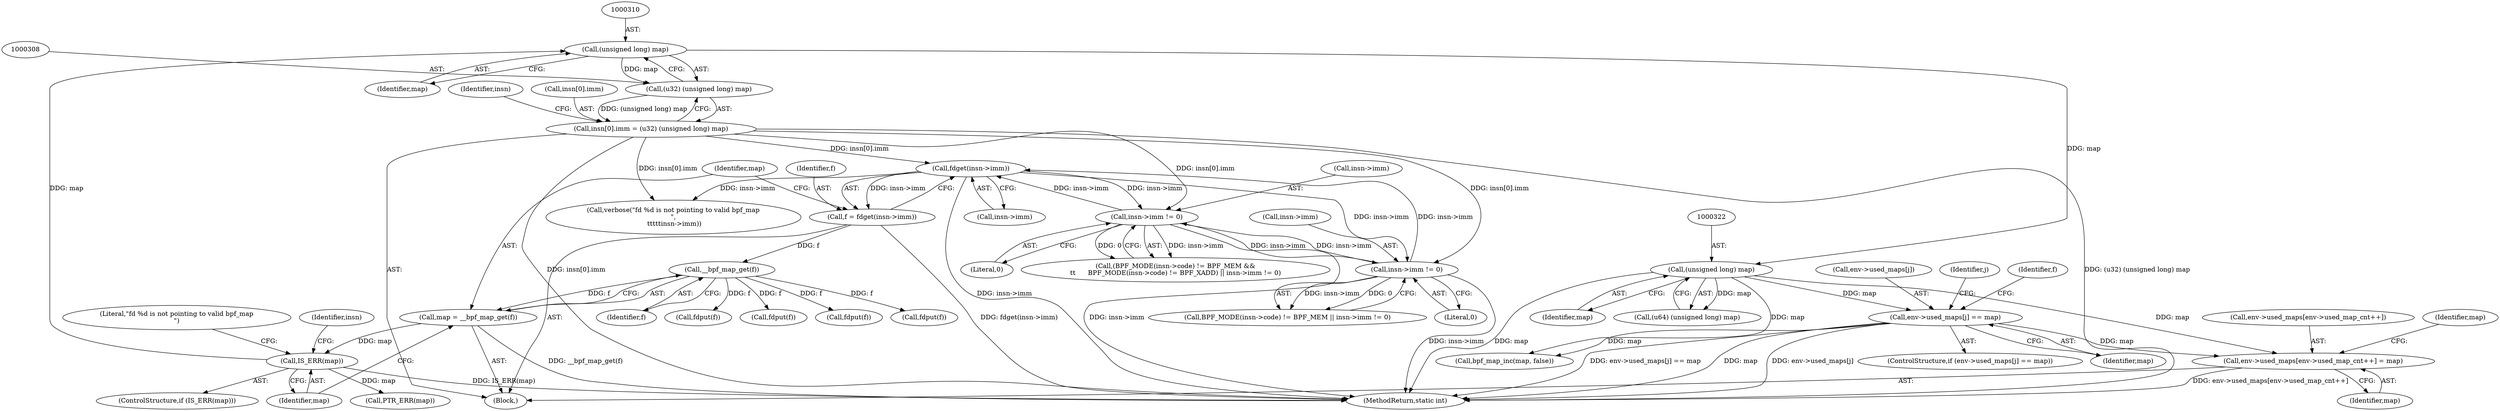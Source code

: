 digraph "0_linux_8358b02bf67d3a5d8a825070e1aa73f25fb2e4c7@array" {
"1000360" [label="(Call,env->used_maps[env->used_map_cnt++] = map)"];
"1000337" [label="(Call,env->used_maps[j] == map)"];
"1000321" [label="(Call,(unsigned long) map)"];
"1000309" [label="(Call,(unsigned long) map)"];
"1000288" [label="(Call,IS_ERR(map))"];
"1000283" [label="(Call,map = __bpf_map_get(f))"];
"1000285" [label="(Call,__bpf_map_get(f))"];
"1000277" [label="(Call,f = fdget(insn->imm))"];
"1000279" [label="(Call,fdget(insn->imm))"];
"1000188" [label="(Call,insn->imm != 0)"];
"1000301" [label="(Call,insn[0].imm = (u32) (unsigned long) map)"];
"1000307" [label="(Call,(u32) (unsigned long) map)"];
"1000155" [label="(Call,insn->imm != 0)"];
"1000337" [label="(Call,env->used_maps[j] == map)"];
"1000369" [label="(Identifier,map)"];
"1000336" [label="(ControlStructure,if (env->used_maps[j] == map))"];
"1000321" [label="(Call,(unsigned long) map)"];
"1000296" [label="(Call,fdput(f))"];
"1000373" [label="(Call,fdput(f))"];
"1000283" [label="(Call,map = __bpf_map_get(f))"];
"1000323" [label="(Identifier,map)"];
"1000315" [label="(Identifier,insn)"];
"1000156" [label="(Call,insn->imm)"];
"1000155" [label="(Call,insn->imm != 0)"];
"1000319" [label="(Call,(u64) (unsigned long) map)"];
"1000346" [label="(Identifier,f)"];
"1000284" [label="(Identifier,map)"];
"1000301" [label="(Call,insn[0].imm = (u32) (unsigned long) map)"];
"1000192" [label="(Literal,0)"];
"1000370" [label="(Call,bpf_map_inc(map, false))"];
"1000311" [label="(Identifier,map)"];
"1000174" [label="(Call,(BPF_MODE(insn->code) != BPF_MEM &&\n\t\t      BPF_MODE(insn->code) != BPF_XADD) || insn->imm != 0)"];
"1000355" [label="(Call,fdput(f))"];
"1000280" [label="(Call,insn->imm)"];
"1000382" [label="(MethodReturn,static int)"];
"1000309" [label="(Call,(unsigned long) map)"];
"1000211" [label="(Block,)"];
"1000287" [label="(ControlStructure,if (IS_ERR(map)))"];
"1000371" [label="(Identifier,map)"];
"1000189" [label="(Call,insn->imm)"];
"1000292" [label="(Literal,\"fd %d is not pointing to valid bpf_map\n\")"];
"1000345" [label="(Call,fdput(f))"];
"1000304" [label="(Identifier,insn)"];
"1000360" [label="(Call,env->used_maps[env->used_map_cnt++] = map)"];
"1000307" [label="(Call,(u32) (unsigned long) map)"];
"1000285" [label="(Call,__bpf_map_get(f))"];
"1000148" [label="(Call,BPF_MODE(insn->code) != BPF_MEM || insn->imm != 0)"];
"1000288" [label="(Call,IS_ERR(map))"];
"1000289" [label="(Identifier,map)"];
"1000286" [label="(Identifier,f)"];
"1000278" [label="(Identifier,f)"];
"1000188" [label="(Call,insn->imm != 0)"];
"1000277" [label="(Call,f = fdget(insn->imm))"];
"1000279" [label="(Call,fdget(insn->imm))"];
"1000159" [label="(Literal,0)"];
"1000343" [label="(Identifier,map)"];
"1000338" [label="(Call,env->used_maps[j])"];
"1000335" [label="(Identifier,j)"];
"1000299" [label="(Call,PTR_ERR(map))"];
"1000302" [label="(Call,insn[0].imm)"];
"1000361" [label="(Call,env->used_maps[env->used_map_cnt++])"];
"1000291" [label="(Call,verbose(\"fd %d is not pointing to valid bpf_map\n\",\n \t\t\t\t\tinsn->imm))"];
"1000360" -> "1000211"  [label="AST: "];
"1000360" -> "1000369"  [label="CFG: "];
"1000361" -> "1000360"  [label="AST: "];
"1000369" -> "1000360"  [label="AST: "];
"1000371" -> "1000360"  [label="CFG: "];
"1000360" -> "1000382"  [label="DDG: env->used_maps[env->used_map_cnt++]"];
"1000337" -> "1000360"  [label="DDG: map"];
"1000321" -> "1000360"  [label="DDG: map"];
"1000337" -> "1000336"  [label="AST: "];
"1000337" -> "1000343"  [label="CFG: "];
"1000338" -> "1000337"  [label="AST: "];
"1000343" -> "1000337"  [label="AST: "];
"1000346" -> "1000337"  [label="CFG: "];
"1000335" -> "1000337"  [label="CFG: "];
"1000337" -> "1000382"  [label="DDG: map"];
"1000337" -> "1000382"  [label="DDG: env->used_maps[j]"];
"1000337" -> "1000382"  [label="DDG: env->used_maps[j] == map"];
"1000321" -> "1000337"  [label="DDG: map"];
"1000337" -> "1000370"  [label="DDG: map"];
"1000321" -> "1000319"  [label="AST: "];
"1000321" -> "1000323"  [label="CFG: "];
"1000322" -> "1000321"  [label="AST: "];
"1000323" -> "1000321"  [label="AST: "];
"1000319" -> "1000321"  [label="CFG: "];
"1000321" -> "1000382"  [label="DDG: map"];
"1000321" -> "1000319"  [label="DDG: map"];
"1000309" -> "1000321"  [label="DDG: map"];
"1000321" -> "1000370"  [label="DDG: map"];
"1000309" -> "1000307"  [label="AST: "];
"1000309" -> "1000311"  [label="CFG: "];
"1000310" -> "1000309"  [label="AST: "];
"1000311" -> "1000309"  [label="AST: "];
"1000307" -> "1000309"  [label="CFG: "];
"1000309" -> "1000307"  [label="DDG: map"];
"1000288" -> "1000309"  [label="DDG: map"];
"1000288" -> "1000287"  [label="AST: "];
"1000288" -> "1000289"  [label="CFG: "];
"1000289" -> "1000288"  [label="AST: "];
"1000292" -> "1000288"  [label="CFG: "];
"1000304" -> "1000288"  [label="CFG: "];
"1000288" -> "1000382"  [label="DDG: IS_ERR(map)"];
"1000283" -> "1000288"  [label="DDG: map"];
"1000288" -> "1000299"  [label="DDG: map"];
"1000283" -> "1000211"  [label="AST: "];
"1000283" -> "1000285"  [label="CFG: "];
"1000284" -> "1000283"  [label="AST: "];
"1000285" -> "1000283"  [label="AST: "];
"1000289" -> "1000283"  [label="CFG: "];
"1000283" -> "1000382"  [label="DDG: __bpf_map_get(f)"];
"1000285" -> "1000283"  [label="DDG: f"];
"1000285" -> "1000286"  [label="CFG: "];
"1000286" -> "1000285"  [label="AST: "];
"1000277" -> "1000285"  [label="DDG: f"];
"1000285" -> "1000296"  [label="DDG: f"];
"1000285" -> "1000345"  [label="DDG: f"];
"1000285" -> "1000355"  [label="DDG: f"];
"1000285" -> "1000373"  [label="DDG: f"];
"1000277" -> "1000211"  [label="AST: "];
"1000277" -> "1000279"  [label="CFG: "];
"1000278" -> "1000277"  [label="AST: "];
"1000279" -> "1000277"  [label="AST: "];
"1000284" -> "1000277"  [label="CFG: "];
"1000277" -> "1000382"  [label="DDG: fdget(insn->imm)"];
"1000279" -> "1000277"  [label="DDG: insn->imm"];
"1000279" -> "1000280"  [label="CFG: "];
"1000280" -> "1000279"  [label="AST: "];
"1000279" -> "1000382"  [label="DDG: insn->imm"];
"1000279" -> "1000155"  [label="DDG: insn->imm"];
"1000279" -> "1000188"  [label="DDG: insn->imm"];
"1000188" -> "1000279"  [label="DDG: insn->imm"];
"1000301" -> "1000279"  [label="DDG: insn[0].imm"];
"1000155" -> "1000279"  [label="DDG: insn->imm"];
"1000279" -> "1000291"  [label="DDG: insn->imm"];
"1000188" -> "1000174"  [label="AST: "];
"1000188" -> "1000192"  [label="CFG: "];
"1000189" -> "1000188"  [label="AST: "];
"1000192" -> "1000188"  [label="AST: "];
"1000174" -> "1000188"  [label="CFG: "];
"1000188" -> "1000382"  [label="DDG: insn->imm"];
"1000188" -> "1000155"  [label="DDG: insn->imm"];
"1000188" -> "1000174"  [label="DDG: insn->imm"];
"1000188" -> "1000174"  [label="DDG: 0"];
"1000301" -> "1000188"  [label="DDG: insn[0].imm"];
"1000155" -> "1000188"  [label="DDG: insn->imm"];
"1000301" -> "1000211"  [label="AST: "];
"1000301" -> "1000307"  [label="CFG: "];
"1000302" -> "1000301"  [label="AST: "];
"1000307" -> "1000301"  [label="AST: "];
"1000315" -> "1000301"  [label="CFG: "];
"1000301" -> "1000382"  [label="DDG: (u32) (unsigned long) map"];
"1000301" -> "1000382"  [label="DDG: insn[0].imm"];
"1000301" -> "1000155"  [label="DDG: insn[0].imm"];
"1000301" -> "1000291"  [label="DDG: insn[0].imm"];
"1000307" -> "1000301"  [label="DDG: (unsigned long) map"];
"1000308" -> "1000307"  [label="AST: "];
"1000155" -> "1000148"  [label="AST: "];
"1000155" -> "1000159"  [label="CFG: "];
"1000156" -> "1000155"  [label="AST: "];
"1000159" -> "1000155"  [label="AST: "];
"1000148" -> "1000155"  [label="CFG: "];
"1000155" -> "1000382"  [label="DDG: insn->imm"];
"1000155" -> "1000148"  [label="DDG: insn->imm"];
"1000155" -> "1000148"  [label="DDG: 0"];
}
